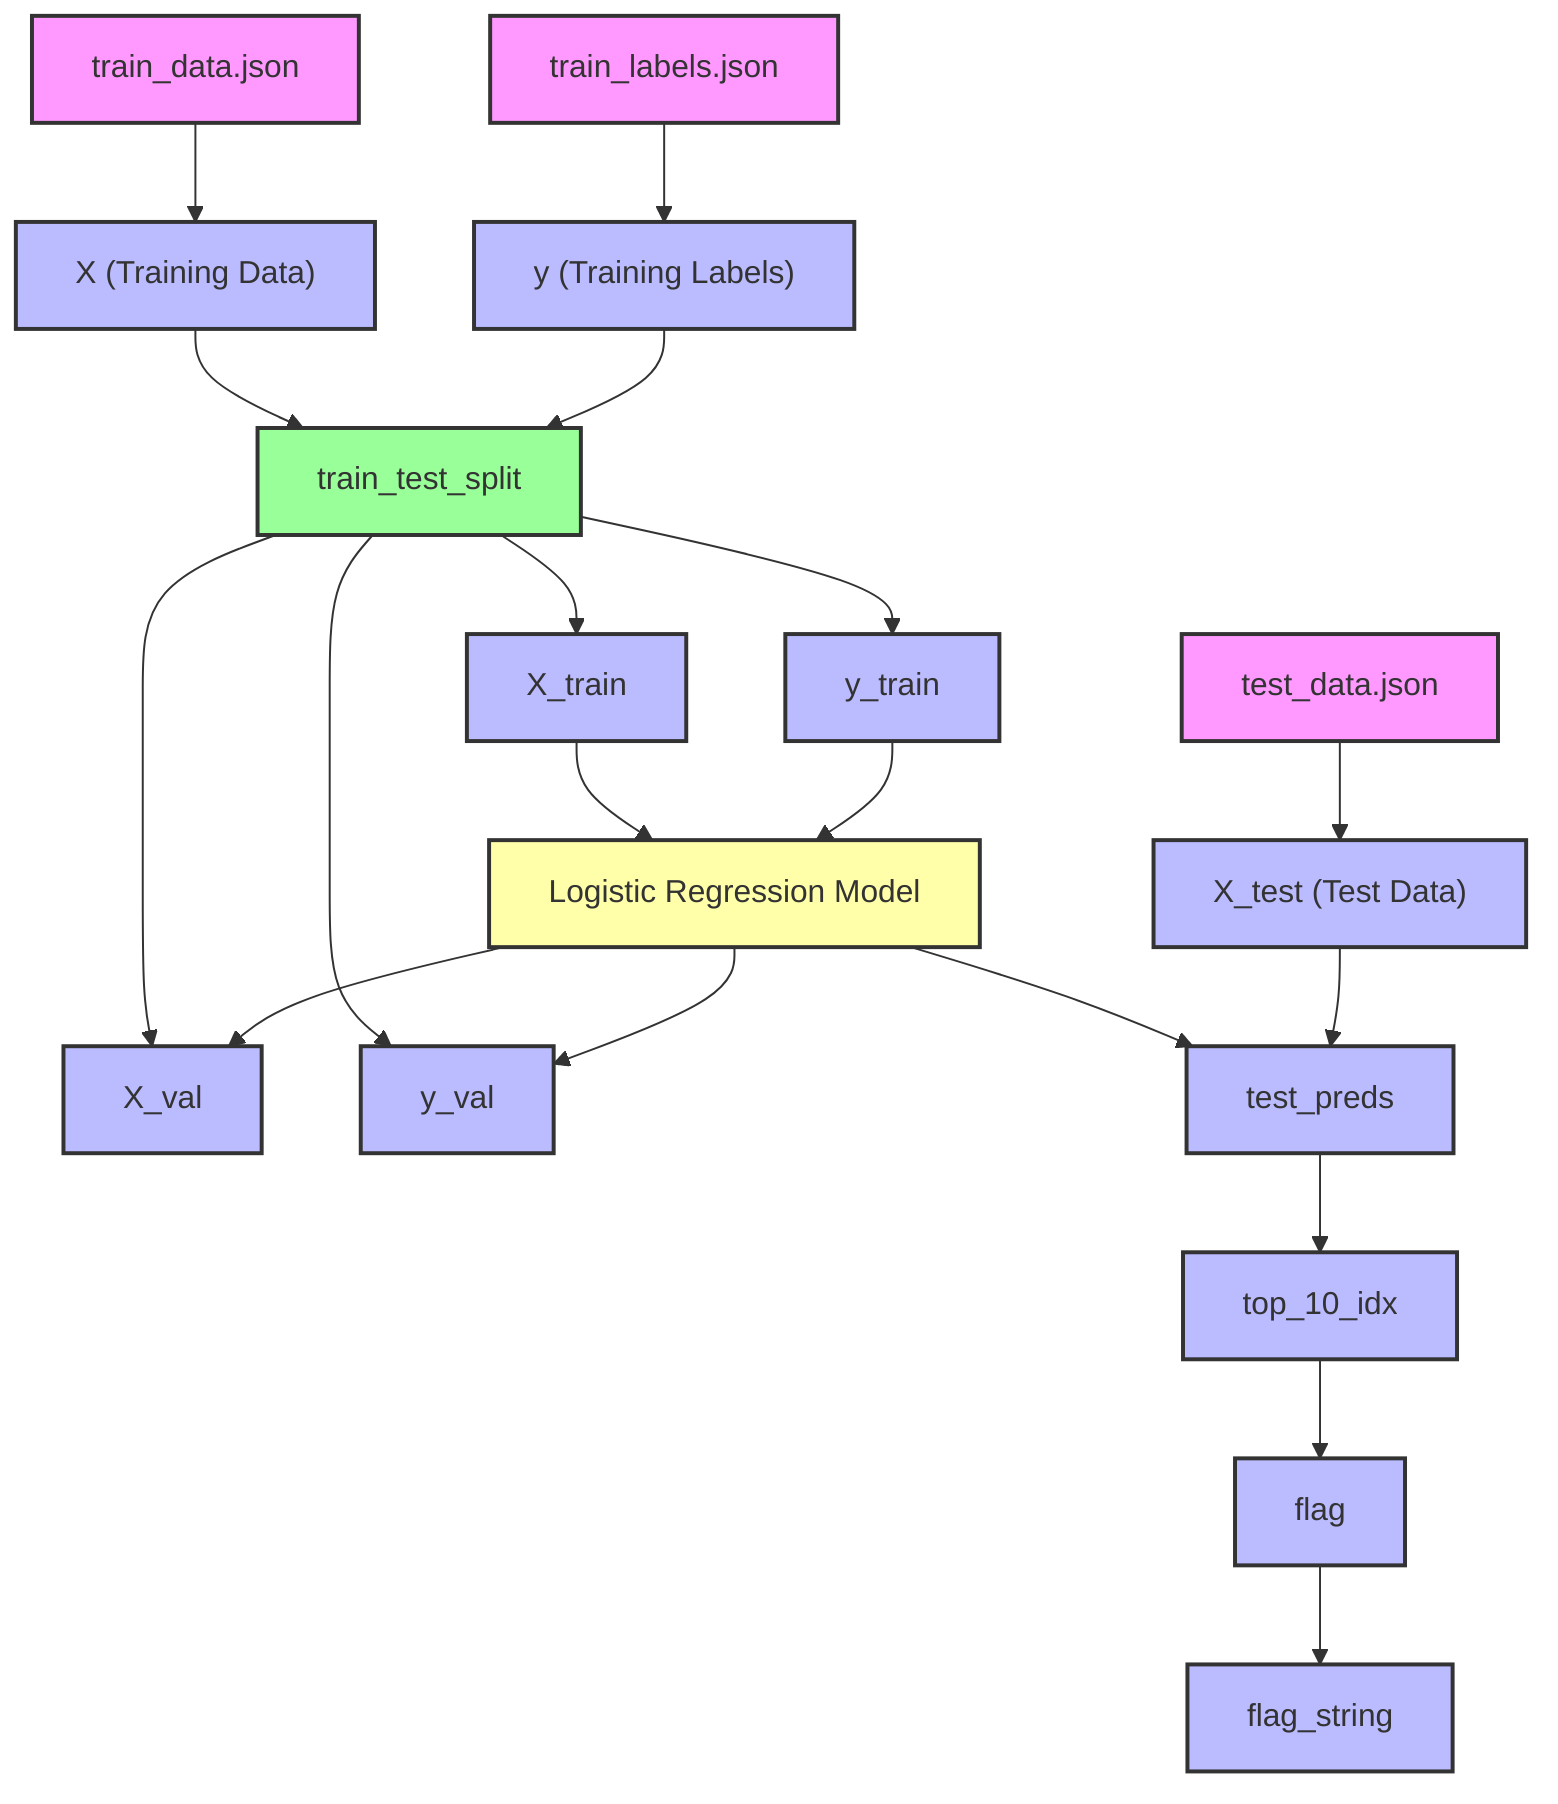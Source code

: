 %% Mermaid diagram of Data Science Project Workflow
flowchart TD
    %% Data Sources
    A1["train_data.json"]:::dataSource --> B1["X (Training Data)"]:::dataVariable
    A2["train_labels.json"]:::dataSource --> B2["y (Training Labels)"]:::dataVariable
    A3["test_data.json"]:::dataSource --> B3["X_test (Test Data)"]:::dataVariable

    %% Data Splitting
    B1 --> C1["train_test_split"]:::process
    B2 --> C1
    C1 --> D1["X_train"]:::dataVariable
    C1 --> D2["X_val"]:::dataVariable
    C1 --> D3["y_train"]:::dataVariable
    C1 --> D4["y_val"]:::dataVariable

    %% Model Training
    D1 & D3 --> E1["Logistic Regression Model"]:::model

    %% Model Validation
    E1 --> D2 & D4

    %% Predictions
    E1 --> F1["test_preds"]:::dataVariable
    B3 --> F1
    F1 --> G1["top_10_idx"]:::dataVariable
    G1 --> H1["flag"]:::dataVariable
    H1 --> I1["flag_string"]:::dataVariable

    %% Style Definitions
    classDef dataSource fill:#f9f,stroke:#333,stroke-width:2px;
    classDef dataVariable fill:#bbf,stroke:#333,stroke-width:2px;
    classDef process fill:#9f9,stroke:#333,stroke-width:2px;
    classDef model fill:#ffa,stroke:#333,stroke-width:2px;